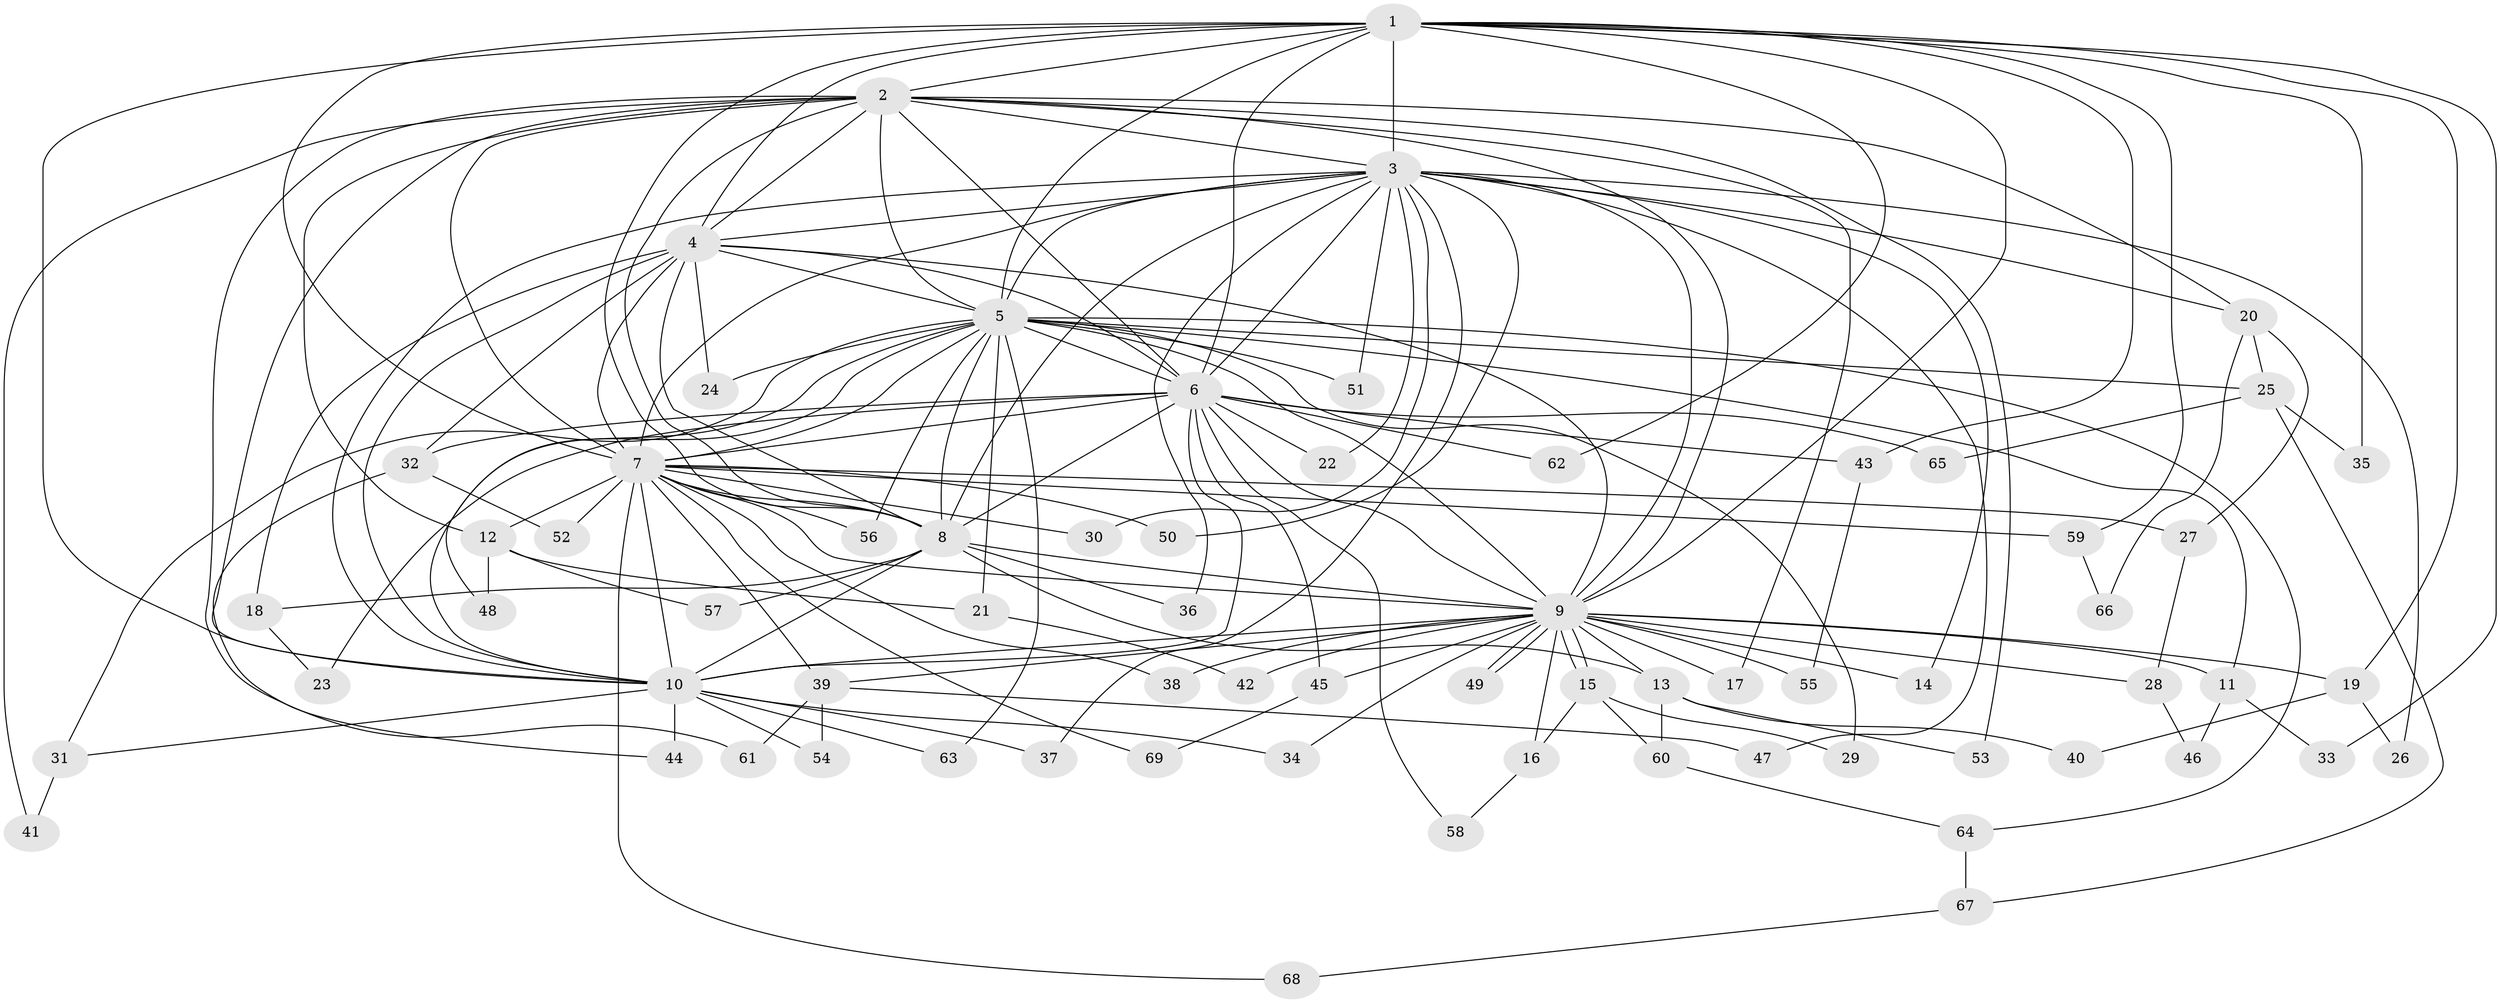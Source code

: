 // Generated by graph-tools (version 1.1) at 2025/44/03/09/25 04:44:55]
// undirected, 69 vertices, 163 edges
graph export_dot {
graph [start="1"]
  node [color=gray90,style=filled];
  1;
  2;
  3;
  4;
  5;
  6;
  7;
  8;
  9;
  10;
  11;
  12;
  13;
  14;
  15;
  16;
  17;
  18;
  19;
  20;
  21;
  22;
  23;
  24;
  25;
  26;
  27;
  28;
  29;
  30;
  31;
  32;
  33;
  34;
  35;
  36;
  37;
  38;
  39;
  40;
  41;
  42;
  43;
  44;
  45;
  46;
  47;
  48;
  49;
  50;
  51;
  52;
  53;
  54;
  55;
  56;
  57;
  58;
  59;
  60;
  61;
  62;
  63;
  64;
  65;
  66;
  67;
  68;
  69;
  1 -- 2;
  1 -- 3;
  1 -- 4;
  1 -- 5;
  1 -- 6;
  1 -- 7;
  1 -- 8;
  1 -- 9;
  1 -- 10;
  1 -- 19;
  1 -- 33;
  1 -- 35;
  1 -- 43;
  1 -- 59;
  1 -- 62;
  2 -- 3;
  2 -- 4;
  2 -- 5;
  2 -- 6;
  2 -- 7;
  2 -- 8;
  2 -- 9;
  2 -- 10;
  2 -- 12;
  2 -- 17;
  2 -- 20;
  2 -- 41;
  2 -- 53;
  2 -- 61;
  3 -- 4;
  3 -- 5;
  3 -- 6;
  3 -- 7;
  3 -- 8;
  3 -- 9;
  3 -- 10;
  3 -- 14;
  3 -- 20;
  3 -- 22;
  3 -- 26;
  3 -- 30;
  3 -- 36;
  3 -- 37;
  3 -- 47;
  3 -- 50;
  3 -- 51;
  4 -- 5;
  4 -- 6;
  4 -- 7;
  4 -- 8;
  4 -- 9;
  4 -- 10;
  4 -- 18;
  4 -- 24;
  4 -- 32;
  5 -- 6;
  5 -- 7;
  5 -- 8;
  5 -- 9;
  5 -- 10;
  5 -- 11;
  5 -- 21;
  5 -- 24;
  5 -- 25;
  5 -- 29;
  5 -- 31;
  5 -- 48;
  5 -- 51;
  5 -- 56;
  5 -- 63;
  5 -- 64;
  6 -- 7;
  6 -- 8;
  6 -- 9;
  6 -- 10;
  6 -- 22;
  6 -- 23;
  6 -- 32;
  6 -- 43;
  6 -- 45;
  6 -- 58;
  6 -- 62;
  6 -- 65;
  7 -- 8;
  7 -- 9;
  7 -- 10;
  7 -- 12;
  7 -- 27;
  7 -- 30;
  7 -- 38;
  7 -- 39;
  7 -- 50;
  7 -- 52;
  7 -- 56;
  7 -- 59;
  7 -- 68;
  7 -- 69;
  8 -- 9;
  8 -- 10;
  8 -- 13;
  8 -- 18;
  8 -- 36;
  8 -- 57;
  9 -- 10;
  9 -- 11;
  9 -- 13;
  9 -- 14;
  9 -- 15;
  9 -- 15;
  9 -- 16;
  9 -- 17;
  9 -- 19;
  9 -- 28;
  9 -- 34;
  9 -- 38;
  9 -- 39;
  9 -- 42;
  9 -- 45;
  9 -- 49;
  9 -- 49;
  9 -- 55;
  10 -- 31;
  10 -- 34;
  10 -- 37;
  10 -- 44;
  10 -- 54;
  10 -- 63;
  11 -- 33;
  11 -- 46;
  12 -- 21;
  12 -- 48;
  12 -- 57;
  13 -- 40;
  13 -- 53;
  13 -- 60;
  15 -- 16;
  15 -- 29;
  15 -- 60;
  16 -- 58;
  18 -- 23;
  19 -- 26;
  19 -- 40;
  20 -- 25;
  20 -- 27;
  20 -- 66;
  21 -- 42;
  25 -- 35;
  25 -- 65;
  25 -- 67;
  27 -- 28;
  28 -- 46;
  31 -- 41;
  32 -- 44;
  32 -- 52;
  39 -- 47;
  39 -- 54;
  39 -- 61;
  43 -- 55;
  45 -- 69;
  59 -- 66;
  60 -- 64;
  64 -- 67;
  67 -- 68;
}
